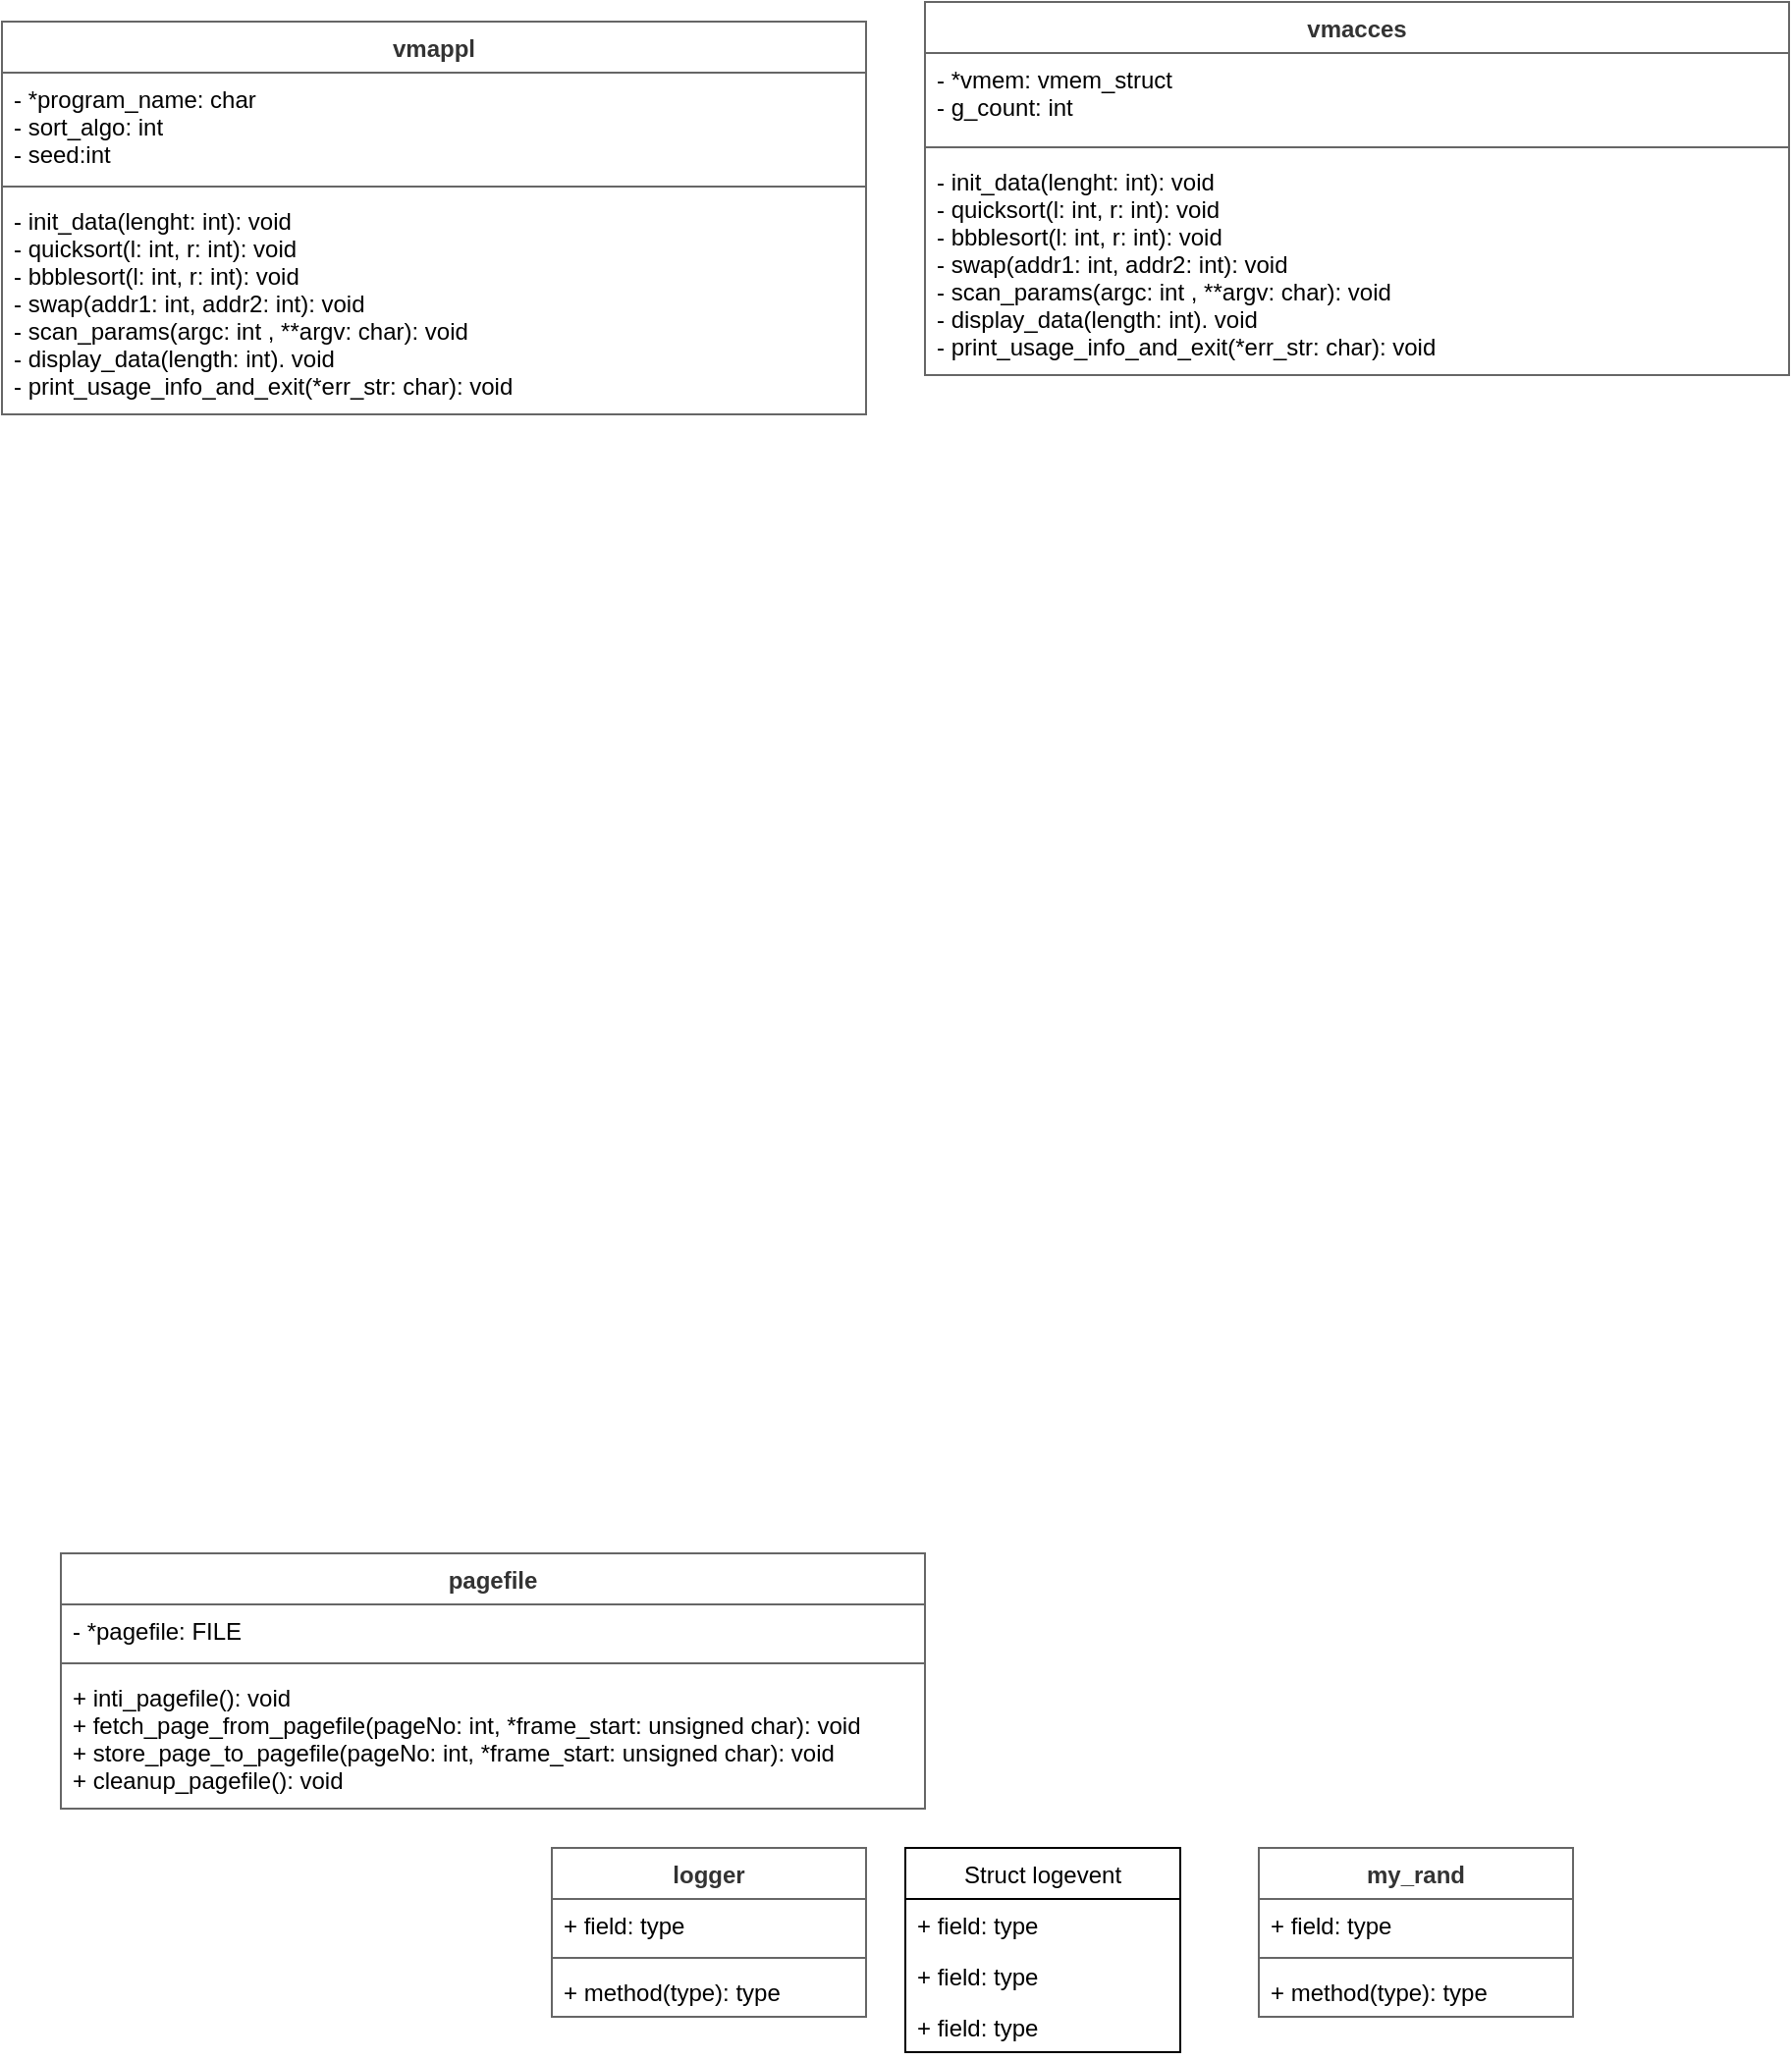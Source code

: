 <mxfile>
    <diagram id="I27BQNCjSfzjme6w1HAm" name="Page-1">
        <mxGraphModel dx="1195" dy="656" grid="1" gridSize="10" guides="1" tooltips="1" connect="1" arrows="1" fold="1" page="1" pageScale="1" pageWidth="850" pageHeight="1100" background="#ffffff" math="0" shadow="0">
            <root>
                <mxCell id="0"/>
                <mxCell id="1" parent="0"/>
                <mxCell id="6" value="logger" style="swimlane;fontStyle=1;align=center;verticalAlign=top;childLayout=stackLayout;horizontal=1;startSize=26;horizontalStack=0;resizeParent=1;resizeParentMax=0;resizeLast=0;collapsible=1;marginBottom=0;labelBackgroundColor=none;labelBorderColor=none;strokeColor=#666666;fillColor=none;fontColor=#333333;" parent="1" vertex="1">
                    <mxGeometry x="290" y="980" width="160" height="86" as="geometry"/>
                </mxCell>
                <mxCell id="7" value="+ field: type" style="text;strokeColor=none;fillColor=none;align=left;verticalAlign=top;spacingLeft=4;spacingRight=4;overflow=hidden;rotatable=0;points=[[0,0.5],[1,0.5]];portConstraint=eastwest;labelBackgroundColor=none;labelBorderColor=none;fontColor=#000000;" parent="6" vertex="1">
                    <mxGeometry y="26" width="160" height="26" as="geometry"/>
                </mxCell>
                <mxCell id="8" value="" style="line;strokeWidth=1;fillColor=none;align=left;verticalAlign=middle;spacingTop=-1;spacingLeft=3;spacingRight=3;rotatable=0;labelPosition=right;points=[];portConstraint=eastwest;strokeColor=inherit;labelBackgroundColor=#FFFFFF;labelBorderColor=none;fontColor=#000000;" parent="6" vertex="1">
                    <mxGeometry y="52" width="160" height="8" as="geometry"/>
                </mxCell>
                <mxCell id="9" value="+ method(type): type" style="text;strokeColor=none;fillColor=none;align=left;verticalAlign=top;spacingLeft=4;spacingRight=4;overflow=hidden;rotatable=0;points=[[0,0.5],[1,0.5]];portConstraint=eastwest;labelBackgroundColor=none;labelBorderColor=none;fontColor=#000000;" parent="6" vertex="1">
                    <mxGeometry y="60" width="160" height="26" as="geometry"/>
                </mxCell>
                <mxCell id="15" value="my_rand" style="swimlane;fontStyle=1;align=center;verticalAlign=top;childLayout=stackLayout;horizontal=1;startSize=26;horizontalStack=0;resizeParent=1;resizeParentMax=0;resizeLast=0;collapsible=1;marginBottom=0;labelBackgroundColor=none;labelBorderColor=none;strokeColor=#666666;fillColor=none;fontColor=#333333;" parent="1" vertex="1">
                    <mxGeometry x="650" y="980" width="160" height="86" as="geometry"/>
                </mxCell>
                <mxCell id="16" value="+ field: type" style="text;strokeColor=none;fillColor=none;align=left;verticalAlign=top;spacingLeft=4;spacingRight=4;overflow=hidden;rotatable=0;points=[[0,0.5],[1,0.5]];portConstraint=eastwest;labelBackgroundColor=none;labelBorderColor=none;fontColor=#000000;" parent="15" vertex="1">
                    <mxGeometry y="26" width="160" height="26" as="geometry"/>
                </mxCell>
                <mxCell id="17" value="" style="line;strokeWidth=1;fillColor=none;align=left;verticalAlign=middle;spacingTop=-1;spacingLeft=3;spacingRight=3;rotatable=0;labelPosition=right;points=[];portConstraint=eastwest;strokeColor=inherit;labelBackgroundColor=#FFFFFF;labelBorderColor=none;fontColor=#000000;" parent="15" vertex="1">
                    <mxGeometry y="52" width="160" height="8" as="geometry"/>
                </mxCell>
                <mxCell id="18" value="+ method(type): type" style="text;strokeColor=none;fillColor=none;align=left;verticalAlign=top;spacingLeft=4;spacingRight=4;overflow=hidden;rotatable=0;points=[[0,0.5],[1,0.5]];portConstraint=eastwest;labelBackgroundColor=none;labelBorderColor=none;fontColor=#000000;" parent="15" vertex="1">
                    <mxGeometry y="60" width="160" height="26" as="geometry"/>
                </mxCell>
                <mxCell id="19" value="Struct logevent" style="swimlane;fontStyle=0;childLayout=stackLayout;horizontal=1;startSize=26;fillColor=none;horizontalStack=0;resizeParent=1;resizeParentMax=0;resizeLast=0;collapsible=1;marginBottom=0;labelBackgroundColor=none;labelBorderColor=none;strokeColor=#000000;fontColor=#000000;" parent="1" vertex="1">
                    <mxGeometry x="470" y="980" width="140" height="104" as="geometry"/>
                </mxCell>
                <mxCell id="20" value="+ field: type" style="text;strokeColor=none;fillColor=none;align=left;verticalAlign=top;spacingLeft=4;spacingRight=4;overflow=hidden;rotatable=0;points=[[0,0.5],[1,0.5]];portConstraint=eastwest;labelBackgroundColor=none;labelBorderColor=none;fontColor=#000000;" parent="19" vertex="1">
                    <mxGeometry y="26" width="140" height="26" as="geometry"/>
                </mxCell>
                <mxCell id="21" value="+ field: type" style="text;strokeColor=none;fillColor=none;align=left;verticalAlign=top;spacingLeft=4;spacingRight=4;overflow=hidden;rotatable=0;points=[[0,0.5],[1,0.5]];portConstraint=eastwest;labelBackgroundColor=none;labelBorderColor=none;fontColor=#000000;" parent="19" vertex="1">
                    <mxGeometry y="52" width="140" height="26" as="geometry"/>
                </mxCell>
                <mxCell id="22" value="+ field: type" style="text;strokeColor=none;fillColor=none;align=left;verticalAlign=top;spacingLeft=4;spacingRight=4;overflow=hidden;rotatable=0;points=[[0,0.5],[1,0.5]];portConstraint=eastwest;labelBackgroundColor=none;labelBorderColor=none;fontColor=#000000;" parent="19" vertex="1">
                    <mxGeometry y="78" width="140" height="26" as="geometry"/>
                </mxCell>
                <mxCell id="23" value="pagefile" style="swimlane;fontStyle=1;align=center;verticalAlign=top;childLayout=stackLayout;horizontal=1;startSize=26;horizontalStack=0;resizeParent=1;resizeParentMax=0;resizeLast=0;collapsible=1;marginBottom=0;labelBackgroundColor=none;labelBorderColor=none;strokeColor=#666666;fillColor=none;fontColor=#333333;" vertex="1" parent="1">
                    <mxGeometry x="40" y="830" width="440" height="130" as="geometry"/>
                </mxCell>
                <mxCell id="24" value="- *pagefile: FILE" style="text;strokeColor=none;fillColor=none;align=left;verticalAlign=top;spacingLeft=4;spacingRight=4;overflow=hidden;rotatable=0;points=[[0,0.5],[1,0.5]];portConstraint=eastwest;labelBackgroundColor=none;labelBorderColor=none;fontColor=#000000;" vertex="1" parent="23">
                    <mxGeometry y="26" width="440" height="26" as="geometry"/>
                </mxCell>
                <mxCell id="25" value="" style="line;strokeWidth=1;fillColor=none;align=left;verticalAlign=middle;spacingTop=-1;spacingLeft=3;spacingRight=3;rotatable=0;labelPosition=right;points=[];portConstraint=eastwest;strokeColor=inherit;labelBackgroundColor=#FFFFFF;labelBorderColor=none;fontColor=#000000;" vertex="1" parent="23">
                    <mxGeometry y="52" width="440" height="8" as="geometry"/>
                </mxCell>
                <mxCell id="26" value="+ inti_pagefile(): void&#10;+ fetch_page_from_pagefile(pageNo: int, *frame_start: unsigned char): void&#10;+ store_page_to_pagefile(pageNo: int, *frame_start: unsigned char): void&#10;+ cleanup_pagefile(): void" style="text;strokeColor=none;fillColor=none;align=left;verticalAlign=top;spacingLeft=4;spacingRight=4;overflow=hidden;rotatable=0;points=[[0,0.5],[1,0.5]];portConstraint=eastwest;labelBackgroundColor=none;labelBorderColor=none;fontColor=#000000;" vertex="1" parent="23">
                    <mxGeometry y="60" width="440" height="70" as="geometry"/>
                </mxCell>
                <mxCell id="27" value="vmappl" style="swimlane;fontStyle=1;align=center;verticalAlign=top;childLayout=stackLayout;horizontal=1;startSize=26;horizontalStack=0;resizeParent=1;resizeParentMax=0;resizeLast=0;collapsible=1;marginBottom=0;labelBackgroundColor=none;labelBorderColor=none;strokeColor=#666666;fillColor=none;fontColor=#333333;" vertex="1" parent="1">
                    <mxGeometry x="10" y="50" width="440" height="200" as="geometry"/>
                </mxCell>
                <mxCell id="28" value="- *program_name: char&#10;- sort_algo: int&#10;- seed:int" style="text;strokeColor=none;fillColor=none;align=left;verticalAlign=top;spacingLeft=4;spacingRight=4;overflow=hidden;rotatable=0;points=[[0,0.5],[1,0.5]];portConstraint=eastwest;labelBackgroundColor=none;labelBorderColor=none;fontColor=#000000;" vertex="1" parent="27">
                    <mxGeometry y="26" width="440" height="54" as="geometry"/>
                </mxCell>
                <mxCell id="29" value="" style="line;strokeWidth=1;fillColor=none;align=left;verticalAlign=middle;spacingTop=-1;spacingLeft=3;spacingRight=3;rotatable=0;labelPosition=right;points=[];portConstraint=eastwest;strokeColor=inherit;labelBackgroundColor=#FFFFFF;labelBorderColor=none;fontColor=#000000;" vertex="1" parent="27">
                    <mxGeometry y="80" width="440" height="8" as="geometry"/>
                </mxCell>
                <mxCell id="30" value="- init_data(lenght: int): void&#10;- quicksort(l: int, r: int): void&#10;- bbblesort(l: int, r: int): void&#10;- swap(addr1: int, addr2: int): void&#10;- scan_params(argc: int , **argv: char): void&#10;- display_data(length: int). void&#10;- print_usage_info_and_exit(*err_str: char): void" style="text;strokeColor=none;fillColor=none;align=left;verticalAlign=top;spacingLeft=4;spacingRight=4;overflow=hidden;rotatable=0;points=[[0,0.5],[1,0.5]];portConstraint=eastwest;labelBackgroundColor=none;labelBorderColor=none;fontColor=#000000;" vertex="1" parent="27">
                    <mxGeometry y="88" width="440" height="112" as="geometry"/>
                </mxCell>
                <mxCell id="31" value="vmacces" style="swimlane;fontStyle=1;align=center;verticalAlign=top;childLayout=stackLayout;horizontal=1;startSize=26;horizontalStack=0;resizeParent=1;resizeParentMax=0;resizeLast=0;collapsible=1;marginBottom=0;labelBackgroundColor=none;labelBorderColor=none;strokeColor=#666666;fillColor=none;fontColor=#333333;" vertex="1" parent="1">
                    <mxGeometry x="480" y="40" width="440" height="190" as="geometry"/>
                </mxCell>
                <mxCell id="32" value="- *vmem: vmem_struct&#10;- g_count: int" style="text;strokeColor=none;fillColor=none;align=left;verticalAlign=top;spacingLeft=4;spacingRight=4;overflow=hidden;rotatable=0;points=[[0,0.5],[1,0.5]];portConstraint=eastwest;labelBackgroundColor=none;labelBorderColor=none;fontColor=#000000;" vertex="1" parent="31">
                    <mxGeometry y="26" width="440" height="44" as="geometry"/>
                </mxCell>
                <mxCell id="33" value="" style="line;strokeWidth=1;fillColor=none;align=left;verticalAlign=middle;spacingTop=-1;spacingLeft=3;spacingRight=3;rotatable=0;labelPosition=right;points=[];portConstraint=eastwest;strokeColor=inherit;labelBackgroundColor=#FFFFFF;labelBorderColor=none;fontColor=#000000;" vertex="1" parent="31">
                    <mxGeometry y="70" width="440" height="8" as="geometry"/>
                </mxCell>
                <mxCell id="34" value="- init_data(lenght: int): void&#10;- quicksort(l: int, r: int): void&#10;- bbblesort(l: int, r: int): void&#10;- swap(addr1: int, addr2: int): void&#10;- scan_params(argc: int , **argv: char): void&#10;- display_data(length: int). void&#10;- print_usage_info_and_exit(*err_str: char): void" style="text;strokeColor=none;fillColor=none;align=left;verticalAlign=top;spacingLeft=4;spacingRight=4;overflow=hidden;rotatable=0;points=[[0,0.5],[1,0.5]];portConstraint=eastwest;labelBackgroundColor=none;labelBorderColor=none;fontColor=#000000;" vertex="1" parent="31">
                    <mxGeometry y="78" width="440" height="112" as="geometry"/>
                </mxCell>
            </root>
        </mxGraphModel>
    </diagram>
</mxfile>